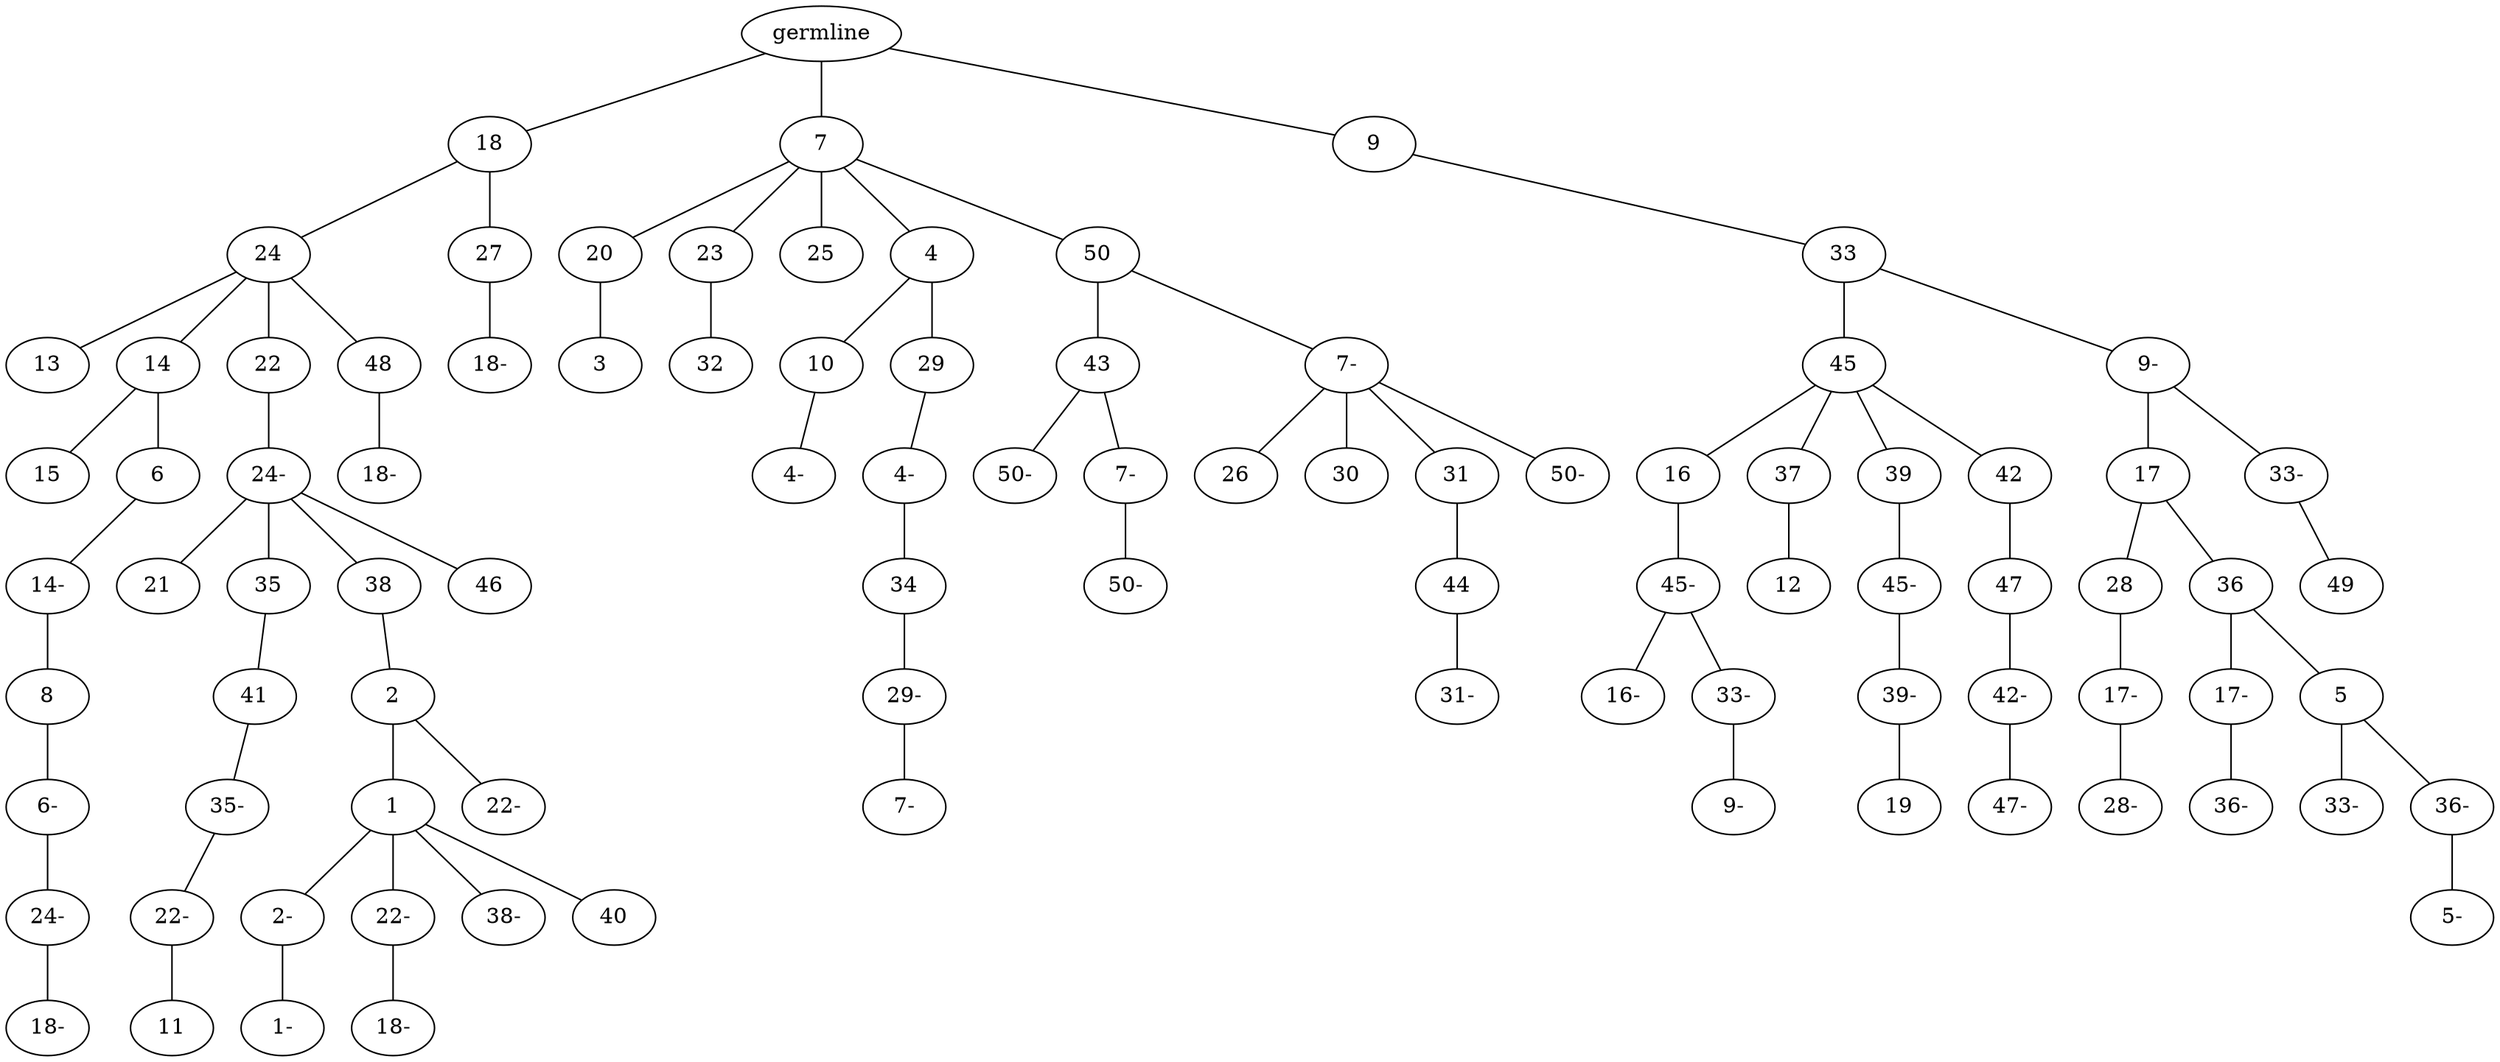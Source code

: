 graph tree {
    "140108179202832" [label="germline"];
    "140108178529776" [label="18"];
    "140108179256752" [label="24"];
    "140108178298000" [label="13"];
    "140108178674832" [label="14"];
    "140108178674160" [label="15"];
    "140108178902320" [label="6"];
    "140108178900832" [label="14-"];
    "140108178638256" [label="8"];
    "140108178637632" [label="6-"];
    "140108178637248" [label="24-"];
    "140108179262000" [label="18-"];
    "140108178675888" [label="22"];
    "140108178902944" [label="24-"];
    "140108178638112" [label="21"];
    "140108178637920" [label="35"];
    "140108178638208" [label="41"];
    "140108178640320" [label="35-"];
    "140108178639024" [label="22-"];
    "140108178639312" [label="11"];
    "140108178637056" [label="38"];
    "140108178638352" [label="2"];
    "140108178637104" [label="1"];
    "140108178639216" [label="2-"];
    "140108178637392" [label="1-"];
    "140108178637584" [label="22-"];
    "140108178638736" [label="18-"];
    "140108178637728" [label="38-"];
    "140108178640368" [label="40"];
    "140108178638448" [label="22-"];
    "140108178637344" [label="46"];
    "140108178677232" [label="48"];
    "140108178638928" [label="18-"];
    "140108178402896" [label="27"];
    "140108178677568" [label="18-"];
    "140108178872304" [label="7"];
    "140108178299152" [label="20"];
    "140108178639264" [label="3"];
    "140108179256032" [label="23"];
    "140108178638496" [label="32"];
    "140108178639744" [label="25"];
    "140108178637152" [label="4"];
    "140108178639072" [label="10"];
    "140108178646208" [label="4-"];
    "140108178638976" [label="29"];
    "140108178646352" [label="4-"];
    "140108177280976" [label="34"];
    "140108177279440" [label="29-"];
    "140108177277616" [label="7-"];
    "140108178638016" [label="50"];
    "140108178647984" [label="43"];
    "140108177278576" [label="50-"];
    "140108177278768" [label="7-"];
    "140108177277952" [label="50-"];
    "140108178647216" [label="7-"];
    "140108177277808" [label="26"];
    "140108177278432" [label="30"];
    "140108177277760" [label="31"];
    "140108177279248" [label="44"];
    "140108177278144" [label="31-"];
    "140108177278672" [label="50-"];
    "140108178367440" [label="9"];
    "140108178649040" [label="33"];
    "140108177280592" [label="45"];
    "140108177280064" [label="16"];
    "140108177277232" [label="45-"];
    "140108177277088" [label="16-"];
    "140108177277664" [label="33-"];
    "140108177279920" [label="9-"];
    "140108177279728" [label="37"];
    "140108177280352" [label="12"];
    "140108177277040" [label="39"];
    "140108177280880" [label="45-"];
    "140108177280784" [label="39-"];
    "140108177279776" [label="19"];
    "140108177277184" [label="42"];
    "140108177280400" [label="47"];
    "140108177279584" [label="42-"];
    "140108177280736" [label="47-"];
    "140108177278864" [label="9-"];
    "140108177277472" [label="17"];
    "140108177280640" [label="28"];
    "140108177279824" [label="17-"];
    "140108177382656" [label="28-"];
    "140108177278096" [label="36"];
    "140108177380928" [label="17-"];
    "140108177304880" [label="36-"];
    "140108177304016" [label="5"];
    "140108177303392" [label="33-"];
    "140108177303008" [label="36-"];
    "140108177302912" [label="5-"];
    "140108177277280" [label="33-"];
    "140108177280928" [label="49"];
    "140108179202832" -- "140108178529776";
    "140108179202832" -- "140108178872304";
    "140108179202832" -- "140108178367440";
    "140108178529776" -- "140108179256752";
    "140108178529776" -- "140108178402896";
    "140108179256752" -- "140108178298000";
    "140108179256752" -- "140108178674832";
    "140108179256752" -- "140108178675888";
    "140108179256752" -- "140108178677232";
    "140108178674832" -- "140108178674160";
    "140108178674832" -- "140108178902320";
    "140108178902320" -- "140108178900832";
    "140108178900832" -- "140108178638256";
    "140108178638256" -- "140108178637632";
    "140108178637632" -- "140108178637248";
    "140108178637248" -- "140108179262000";
    "140108178675888" -- "140108178902944";
    "140108178902944" -- "140108178638112";
    "140108178902944" -- "140108178637920";
    "140108178902944" -- "140108178637056";
    "140108178902944" -- "140108178637344";
    "140108178637920" -- "140108178638208";
    "140108178638208" -- "140108178640320";
    "140108178640320" -- "140108178639024";
    "140108178639024" -- "140108178639312";
    "140108178637056" -- "140108178638352";
    "140108178638352" -- "140108178637104";
    "140108178638352" -- "140108178638448";
    "140108178637104" -- "140108178639216";
    "140108178637104" -- "140108178637584";
    "140108178637104" -- "140108178637728";
    "140108178637104" -- "140108178640368";
    "140108178639216" -- "140108178637392";
    "140108178637584" -- "140108178638736";
    "140108178677232" -- "140108178638928";
    "140108178402896" -- "140108178677568";
    "140108178872304" -- "140108178299152";
    "140108178872304" -- "140108179256032";
    "140108178872304" -- "140108178639744";
    "140108178872304" -- "140108178637152";
    "140108178872304" -- "140108178638016";
    "140108178299152" -- "140108178639264";
    "140108179256032" -- "140108178638496";
    "140108178637152" -- "140108178639072";
    "140108178637152" -- "140108178638976";
    "140108178639072" -- "140108178646208";
    "140108178638976" -- "140108178646352";
    "140108178646352" -- "140108177280976";
    "140108177280976" -- "140108177279440";
    "140108177279440" -- "140108177277616";
    "140108178638016" -- "140108178647984";
    "140108178638016" -- "140108178647216";
    "140108178647984" -- "140108177278576";
    "140108178647984" -- "140108177278768";
    "140108177278768" -- "140108177277952";
    "140108178647216" -- "140108177277808";
    "140108178647216" -- "140108177278432";
    "140108178647216" -- "140108177277760";
    "140108178647216" -- "140108177278672";
    "140108177277760" -- "140108177279248";
    "140108177279248" -- "140108177278144";
    "140108178367440" -- "140108178649040";
    "140108178649040" -- "140108177280592";
    "140108178649040" -- "140108177278864";
    "140108177280592" -- "140108177280064";
    "140108177280592" -- "140108177279728";
    "140108177280592" -- "140108177277040";
    "140108177280592" -- "140108177277184";
    "140108177280064" -- "140108177277232";
    "140108177277232" -- "140108177277088";
    "140108177277232" -- "140108177277664";
    "140108177277664" -- "140108177279920";
    "140108177279728" -- "140108177280352";
    "140108177277040" -- "140108177280880";
    "140108177280880" -- "140108177280784";
    "140108177280784" -- "140108177279776";
    "140108177277184" -- "140108177280400";
    "140108177280400" -- "140108177279584";
    "140108177279584" -- "140108177280736";
    "140108177278864" -- "140108177277472";
    "140108177278864" -- "140108177277280";
    "140108177277472" -- "140108177280640";
    "140108177277472" -- "140108177278096";
    "140108177280640" -- "140108177279824";
    "140108177279824" -- "140108177382656";
    "140108177278096" -- "140108177380928";
    "140108177278096" -- "140108177304016";
    "140108177380928" -- "140108177304880";
    "140108177304016" -- "140108177303392";
    "140108177304016" -- "140108177303008";
    "140108177303008" -- "140108177302912";
    "140108177277280" -- "140108177280928";
}
